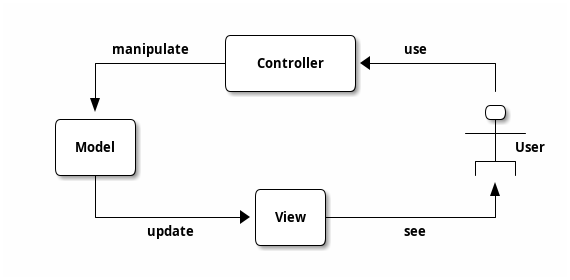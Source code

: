 @startditaa

                    /------------\ 
        manipulate  |            |    use
       +------------+ Controller |<------------+
       |            |            |             |
       |            \------------/             |
       v                                      /-\   
   /-------\                                  \+/   
   |       |                                ---+--- 
   | Model |                                   | User
   |       |                                 +-+-+ 
   \---+---/                                 |   | 
       |               /------\                ^
       |               |      |                |
       +-------------->| View +----------------+
            update     |      |       see
                       \------/

@endditaa
